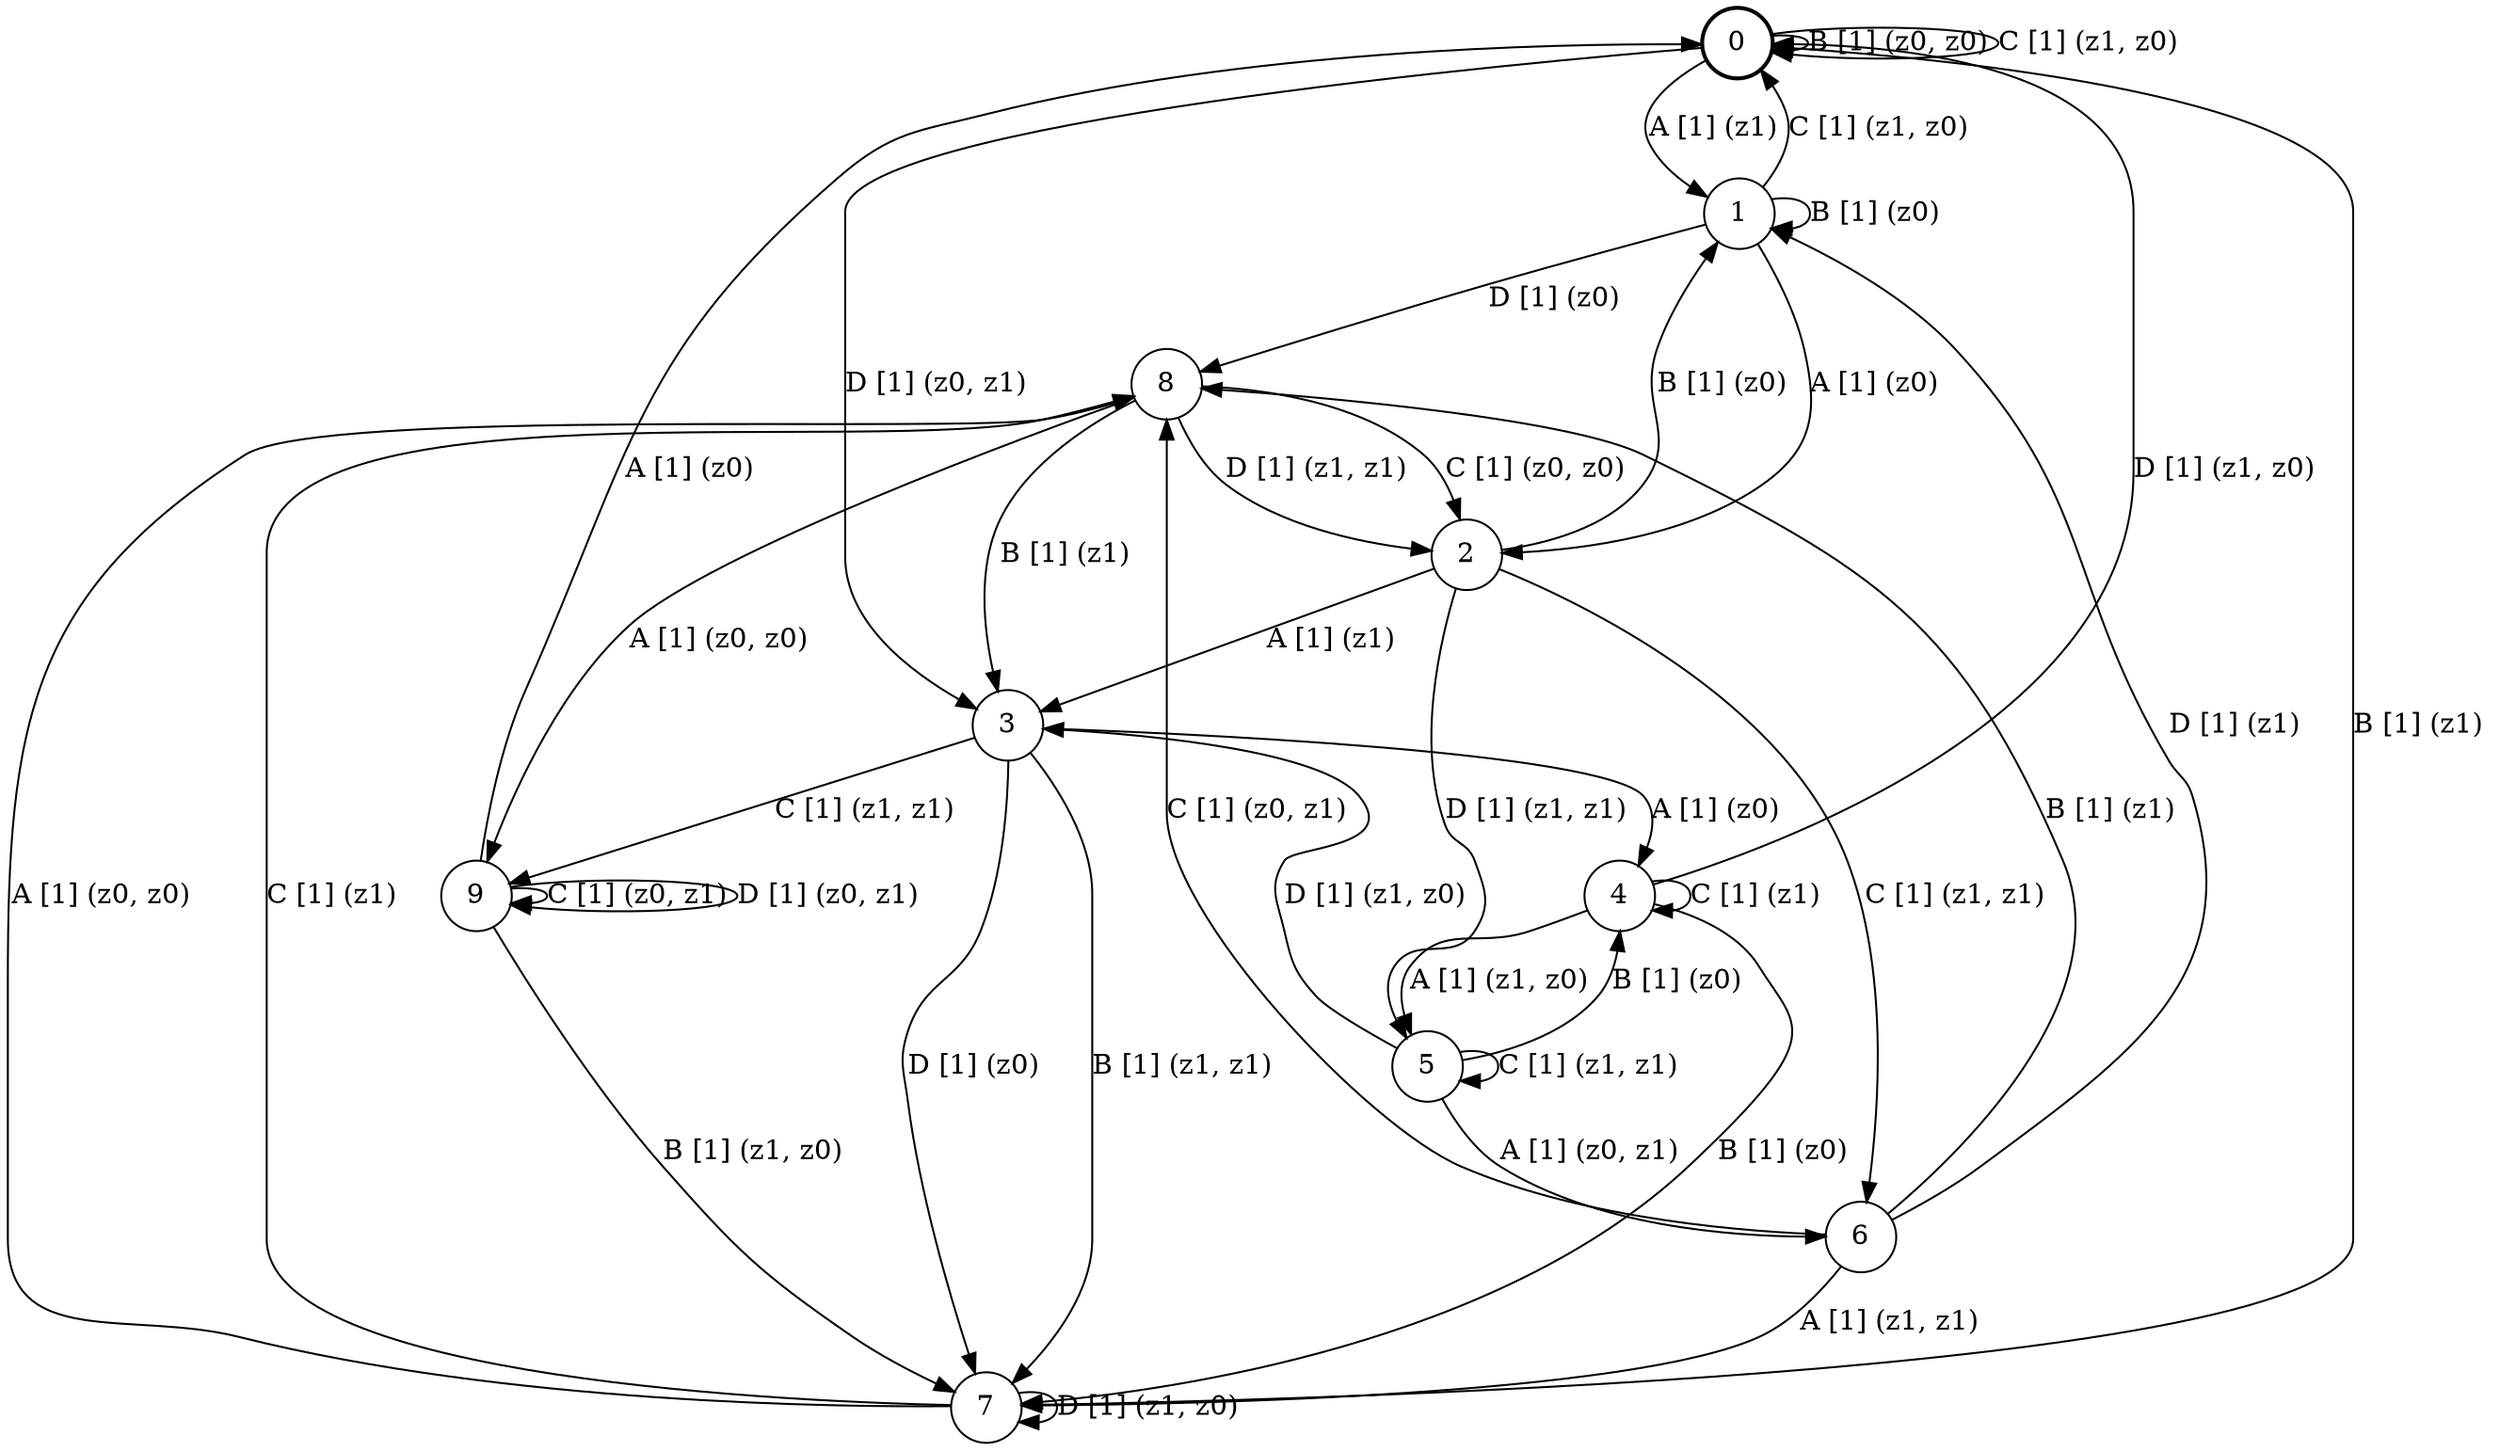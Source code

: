 # generated file, don't try to modify
# command: dot -Tpng <filename> > tree.png
digraph Automaton {
    node [shape = circle];
    0 [style = "bold"];
    0 -> 1 [label = "A [1] (z1) "];
    0 -> 0 [label = "B [1] (z0, z0) "];
    0 -> 0 [label = "C [1] (z1, z0) "];
    0 -> 3 [label = "D [1] (z0, z1) "];
    1 -> 2 [label = "A [1] (z0) "];
    1 -> 1 [label = "B [1] (z0) "];
    1 -> 0 [label = "C [1] (z1, z0) "];
    1 -> 8 [label = "D [1] (z0) "];
    2 -> 3 [label = "A [1] (z1) "];
    2 -> 1 [label = "B [1] (z0) "];
    2 -> 6 [label = "C [1] (z1, z1) "];
    2 -> 5 [label = "D [1] (z1, z1) "];
    3 -> 4 [label = "A [1] (z0) "];
    3 -> 7 [label = "B [1] (z1, z1) "];
    3 -> 9 [label = "C [1] (z1, z1) "];
    3 -> 7 [label = "D [1] (z0) "];
    4 -> 5 [label = "A [1] (z1, z0) "];
    4 -> 7 [label = "B [1] (z0) "];
    4 -> 4 [label = "C [1] (z1) "];
    4 -> 0 [label = "D [1] (z1, z0) "];
    5 -> 6 [label = "A [1] (z0, z1) "];
    5 -> 4 [label = "B [1] (z0) "];
    5 -> 5 [label = "C [1] (z1, z1) "];
    5 -> 3 [label = "D [1] (z1, z0) "];
    6 -> 7 [label = "A [1] (z1, z1) "];
    6 -> 8 [label = "B [1] (z1) "];
    6 -> 8 [label = "C [1] (z0, z1) "];
    6 -> 1 [label = "D [1] (z1) "];
    7 -> 8 [label = "A [1] (z0, z0) "];
    7 -> 0 [label = "B [1] (z1) "];
    7 -> 8 [label = "C [1] (z1) "];
    7 -> 7 [label = "D [1] (z1, z0) "];
    8 -> 9 [label = "A [1] (z0, z0) "];
    8 -> 3 [label = "B [1] (z1) "];
    8 -> 2 [label = "C [1] (z0, z0) "];
    8 -> 2 [label = "D [1] (z1, z1) "];
    9 -> 0 [label = "A [1] (z0) "];
    9 -> 7 [label = "B [1] (z1, z0) "];
    9 -> 9 [label = "C [1] (z0, z1) "];
    9 -> 9 [label = "D [1] (z0, z1) "];
}
